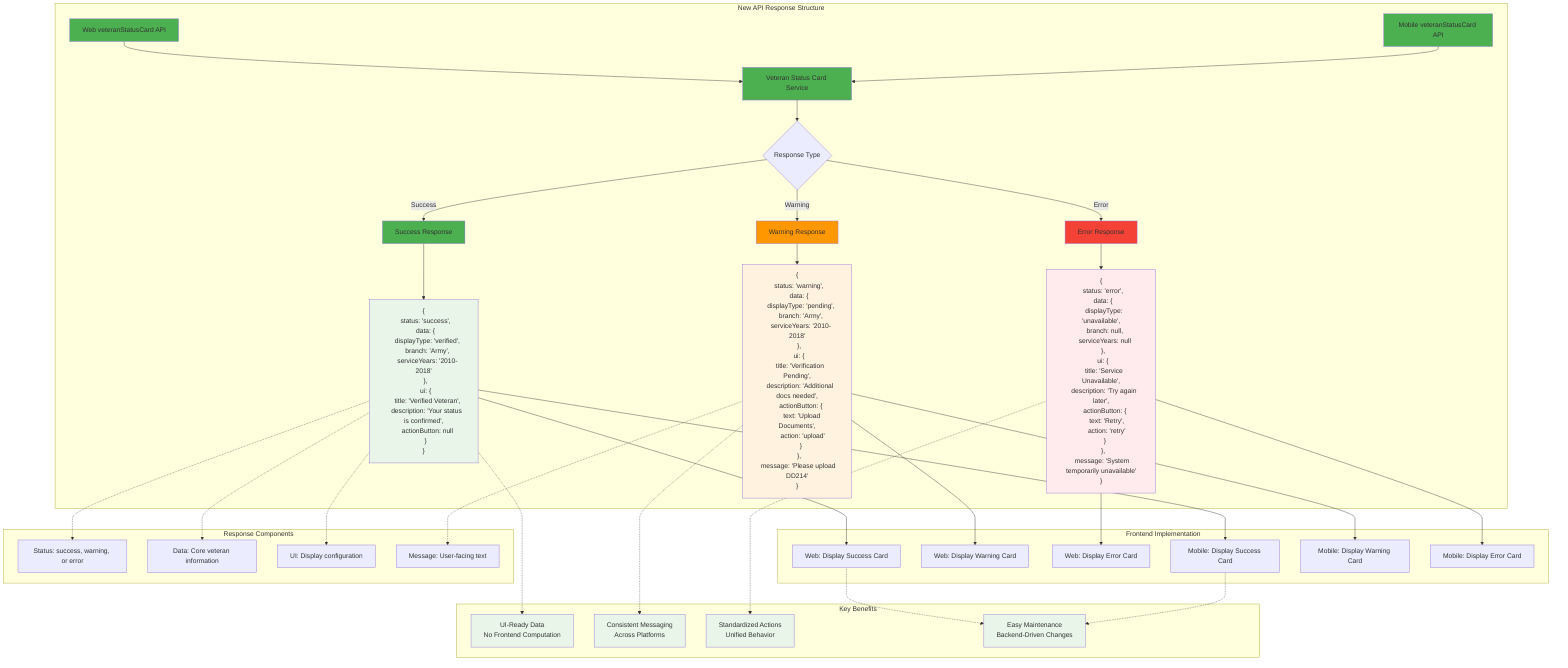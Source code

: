 graph TD
    subgraph "New API Response Structure"
        WEB_API[Web veteranStatusCard API] --> VSC_SERVICE[Veteran Status Card Service]
        MOBILE_API[Mobile veteranStatusCard API] --> VSC_SERVICE
        VSC_SERVICE --> RESPONSE{Response Type}
        
        RESPONSE -->|Success| SUCCESS[Success Response]
        RESPONSE -->|Warning| WARNING[Warning Response]
        RESPONSE -->|Error| ERROR[Error Response]
        
        SUCCESS --> SUCCESS_STRUCT["{<br/>  status: 'success',<br/>  data: {<br/>    displayType: 'verified',<br/>    branch: 'Army',<br/>    serviceYears: '2010-2018'<br/>  },<br/>  ui: {<br/>    title: 'Verified Veteran',<br/>    description: 'Your status is confirmed',<br/>    actionButton: null<br/>  }<br/>}"]
        
        WARNING --> WARNING_STRUCT["{<br/>  status: 'warning',<br/>  data: {<br/>    displayType: 'pending',<br/>    branch: 'Army',<br/>    serviceYears: '2010-2018'<br/>  },<br/>  ui: {<br/>    title: 'Verification Pending',<br/>    description: 'Additional docs needed',<br/>    actionButton: {<br/>      text: 'Upload Documents',<br/>      action: 'upload'<br/>    }<br/>  },<br/>  message: 'Please upload DD214'<br/>}"]
        
        ERROR --> ERROR_STRUCT["{<br/>  status: 'error',<br/>  data: {<br/>    displayType: 'unavailable',<br/>    branch: null,<br/>    serviceYears: null<br/>  },<br/>  ui: {<br/>    title: 'Service Unavailable',<br/>    description: 'Try again later',<br/>    actionButton: {<br/>      text: 'Retry',<br/>      action: 'retry'<br/>    }<br/>  },<br/>  message: 'System temporarily unavailable'<br/>}"]
    end
    
    subgraph "Frontend Implementation"
        SUCCESS_STRUCT --> WEB_SUCCESS[Web: Display Success Card]
        WARNING_STRUCT --> WEB_WARNING[Web: Display Warning Card]
        ERROR_STRUCT --> WEB_ERROR[Web: Display Error Card]
        
        SUCCESS_STRUCT --> MOBILE_SUCCESS[Mobile: Display Success Card]
        WARNING_STRUCT --> MOBILE_WARNING[Mobile: Display Warning Card]
        ERROR_STRUCT --> MOBILE_ERROR[Mobile: Display Error Card]
    end
    
    subgraph "Key Benefits"
        BENEFIT1[UI-Ready Data<br/>No Frontend Computation]
        BENEFIT2[Consistent Messaging<br/>Across Platforms]
        BENEFIT3[Standardized Actions<br/>Unified Behavior]
        BENEFIT4[Easy Maintenance<br/>Backend-Driven Changes]
    end
    
    subgraph "Response Components"
        COMP1[Status: success, warning, or error]
        COMP2[Data: Core veteran information]
        COMP3[UI: Display configuration]
        COMP4[Message: User-facing text]
    end
    
    SUCCESS_STRUCT -.-> BENEFIT1
    WARNING_STRUCT -.-> BENEFIT2
    ERROR_STRUCT -.-> BENEFIT3
    WEB_SUCCESS -.-> BENEFIT4
    MOBILE_SUCCESS -.-> BENEFIT4
    
    SUCCESS_STRUCT -.-> COMP1
    SUCCESS_STRUCT -.-> COMP2
    SUCCESS_STRUCT -.-> COMP3
    WARNING_STRUCT -.-> COMP4
    
    style WEB_API fill:#4caf50
    style MOBILE_API fill:#4caf50
    style VSC_SERVICE fill:#4caf50
    style SUCCESS fill:#4caf50
    style WARNING fill:#ff9800
    style ERROR fill:#f44336
    style SUCCESS_STRUCT fill:#e8f5e8
    style WARNING_STRUCT fill:#fff3e0
    style ERROR_STRUCT fill:#ffebee
    style BENEFIT1 fill:#e8f5e8
    style BENEFIT2 fill:#e8f5e8
    style BENEFIT3 fill:#e8f5e8
    style BENEFIT4 fill:#e8f5e8